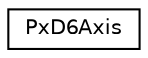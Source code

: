 digraph "Graphical Class Hierarchy"
{
  edge [fontname="Helvetica",fontsize="10",labelfontname="Helvetica",labelfontsize="10"];
  node [fontname="Helvetica",fontsize="10",shape=record];
  rankdir="LR";
  Node0 [label="PxD6Axis",height=0.2,width=0.4,color="black", fillcolor="white", style="filled",URL="$structPxD6Axis.html",tooltip="Used to specify one of the degrees of freedom of a D6 joint. "];
}
